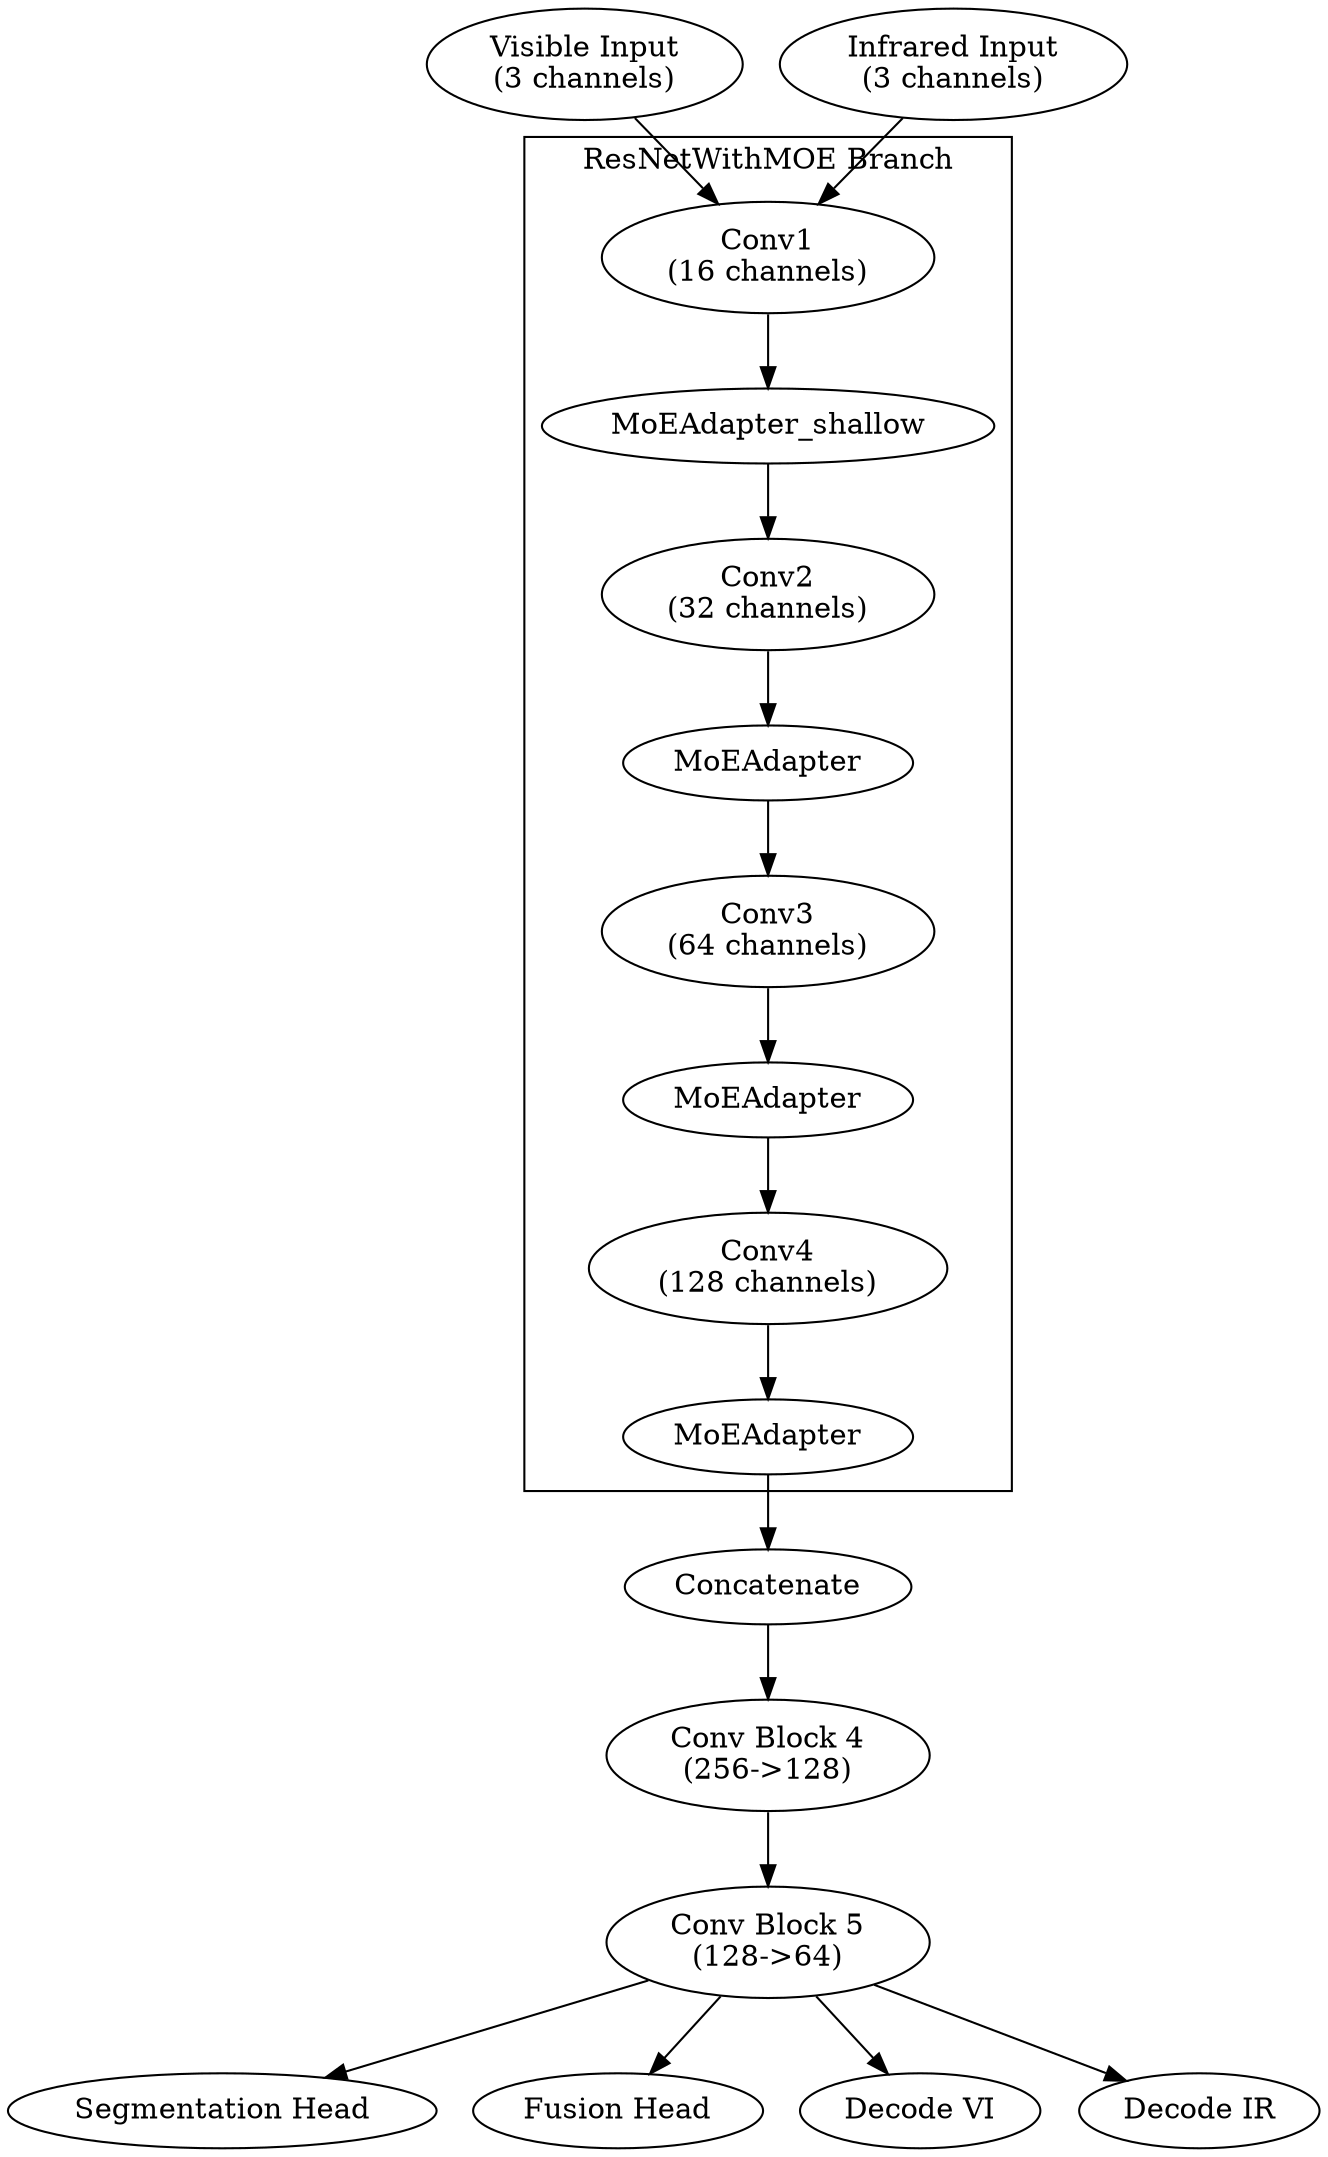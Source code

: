 // ResNet with MoE Architecture
digraph {
	rankdir=TB
	input_vi [label="Visible Input
(3 channels)"]
	input_ir [label="Infrared Input
(3 channels)"]
	subgraph cluster_0 {
		label="ResNetWithMOE Branch"
		conv1_vi [label="Conv1
(16 channels)"]
		moe1 [label=MoEAdapter_shallow]
		conv2_vi [label="Conv2
(32 channels)"]
		moe2 [label=MoEAdapter]
		conv3_vi [label="Conv3
(64 channels)"]
		moe3 [label=MoEAdapter]
		conv4_vi [label="Conv4
(128 channels)"]
		moe4 [label=MoEAdapter]
	}
	concat [label=Concatenate]
	conv_block4 [label="Conv Block 4
(256->128)"]
	conv_block5 [label="Conv Block 5
(128->64)"]
	seg_head [label="Segmentation Head"]
	fusion_head [label="Fusion Head"]
	decode_vi [label="Decode VI"]
	decode_ir [label="Decode IR"]
	input_vi -> conv1_vi
	conv1_vi -> moe1
	moe1 -> conv2_vi
	conv2_vi -> moe2
	moe2 -> conv3_vi
	conv3_vi -> moe3
	moe3 -> conv4_vi
	conv4_vi -> moe4
	moe4 -> concat
	input_ir -> conv1_vi
	concat -> conv_block4
	conv_block4 -> conv_block5
	conv_block5 -> seg_head
	conv_block5 -> fusion_head
	conv_block5 -> decode_vi
	conv_block5 -> decode_ir
}
